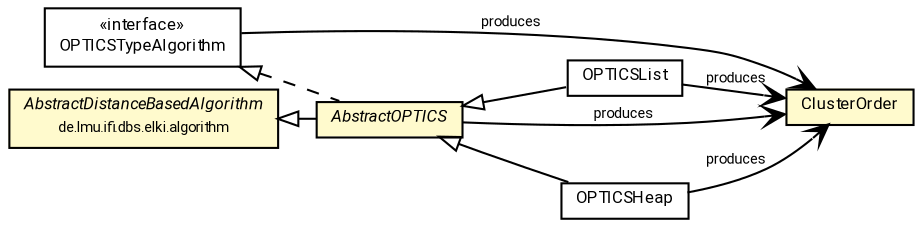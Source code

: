 #!/usr/local/bin/dot
#
# Class diagram 
# Generated by UMLGraph version R5_7_2-60-g0e99a6 (http://www.spinellis.gr/umlgraph/)
#

digraph G {
	graph [fontnames="svg"]
	edge [fontname="Roboto",fontsize=7,labelfontname="Roboto",labelfontsize=7,color="black"];
	node [fontname="Roboto",fontcolor="black",fontsize=8,shape=plaintext,margin=0,width=0,height=0];
	nodesep=0.15;
	ranksep=0.25;
	rankdir=LR;
	// de.lmu.ifi.dbs.elki.algorithm.clustering.optics.OPTICSList<O>
	c1205419 [label=<<table title="de.lmu.ifi.dbs.elki.algorithm.clustering.optics.OPTICSList" border="0" cellborder="1" cellspacing="0" cellpadding="2" href="OPTICSList.html" target="_parent">
		<tr><td><table border="0" cellspacing="0" cellpadding="1">
		<tr><td align="center" balign="center"> <font face="Roboto">OPTICSList</font> </td></tr>
		</table></td></tr>
		</table>>, URL="OPTICSList.html"];
	// de.lmu.ifi.dbs.elki.algorithm.clustering.optics.ClusterOrder
	c1205425 [label=<<table title="de.lmu.ifi.dbs.elki.algorithm.clustering.optics.ClusterOrder" border="0" cellborder="1" cellspacing="0" cellpadding="2" bgcolor="LemonChiffon" href="ClusterOrder.html" target="_parent">
		<tr><td><table border="0" cellspacing="0" cellpadding="1">
		<tr><td align="center" balign="center"> <font face="Roboto">ClusterOrder</font> </td></tr>
		</table></td></tr>
		</table>>, URL="ClusterOrder.html"];
	// de.lmu.ifi.dbs.elki.algorithm.clustering.optics.AbstractOPTICS<O>
	c1205426 [label=<<table title="de.lmu.ifi.dbs.elki.algorithm.clustering.optics.AbstractOPTICS" border="0" cellborder="1" cellspacing="0" cellpadding="2" bgcolor="lemonChiffon" href="AbstractOPTICS.html" target="_parent">
		<tr><td><table border="0" cellspacing="0" cellpadding="1">
		<tr><td align="center" balign="center"> <font face="Roboto"><i>AbstractOPTICS</i></font> </td></tr>
		</table></td></tr>
		</table>>, URL="AbstractOPTICS.html"];
	// de.lmu.ifi.dbs.elki.algorithm.clustering.optics.OPTICSTypeAlgorithm
	c1205428 [label=<<table title="de.lmu.ifi.dbs.elki.algorithm.clustering.optics.OPTICSTypeAlgorithm" border="0" cellborder="1" cellspacing="0" cellpadding="2" href="OPTICSTypeAlgorithm.html" target="_parent">
		<tr><td><table border="0" cellspacing="0" cellpadding="1">
		<tr><td align="center" balign="center"> &#171;interface&#187; </td></tr>
		<tr><td align="center" balign="center"> <font face="Roboto">OPTICSTypeAlgorithm</font> </td></tr>
		</table></td></tr>
		</table>>, URL="OPTICSTypeAlgorithm.html"];
	// de.lmu.ifi.dbs.elki.algorithm.clustering.optics.OPTICSHeap<O>
	c1205437 [label=<<table title="de.lmu.ifi.dbs.elki.algorithm.clustering.optics.OPTICSHeap" border="0" cellborder="1" cellspacing="0" cellpadding="2" href="OPTICSHeap.html" target="_parent">
		<tr><td><table border="0" cellspacing="0" cellpadding="1">
		<tr><td align="center" balign="center"> <font face="Roboto">OPTICSHeap</font> </td></tr>
		</table></td></tr>
		</table>>, URL="OPTICSHeap.html"];
	// de.lmu.ifi.dbs.elki.algorithm.AbstractDistanceBasedAlgorithm<O, R extends de.lmu.ifi.dbs.elki.result.Result>
	c1205759 [label=<<table title="de.lmu.ifi.dbs.elki.algorithm.AbstractDistanceBasedAlgorithm" border="0" cellborder="1" cellspacing="0" cellpadding="2" bgcolor="LemonChiffon" href="../../AbstractDistanceBasedAlgorithm.html" target="_parent">
		<tr><td><table border="0" cellspacing="0" cellpadding="1">
		<tr><td align="center" balign="center"> <font face="Roboto"><i>AbstractDistanceBasedAlgorithm</i></font> </td></tr>
		<tr><td align="center" balign="center"> <font face="Roboto" point-size="7.0">de.lmu.ifi.dbs.elki.algorithm</font> </td></tr>
		</table></td></tr>
		</table>>, URL="../../AbstractDistanceBasedAlgorithm.html"];
	// de.lmu.ifi.dbs.elki.algorithm.clustering.optics.OPTICSList<O> extends de.lmu.ifi.dbs.elki.algorithm.clustering.optics.AbstractOPTICS<O>
	c1205426 -> c1205419 [arrowtail=empty,dir=back,weight=10];
	// de.lmu.ifi.dbs.elki.algorithm.clustering.optics.OPTICSList<O> navassoc de.lmu.ifi.dbs.elki.algorithm.clustering.optics.ClusterOrder
	c1205419 -> c1205425 [arrowhead=open,weight=1,label="produces"];
	// de.lmu.ifi.dbs.elki.algorithm.clustering.optics.AbstractOPTICS<O> extends de.lmu.ifi.dbs.elki.algorithm.AbstractDistanceBasedAlgorithm<O, R extends de.lmu.ifi.dbs.elki.result.Result>
	c1205759 -> c1205426 [arrowtail=empty,dir=back,weight=10];
	// de.lmu.ifi.dbs.elki.algorithm.clustering.optics.AbstractOPTICS<O> implements de.lmu.ifi.dbs.elki.algorithm.clustering.optics.OPTICSTypeAlgorithm
	c1205428 -> c1205426 [arrowtail=empty,style=dashed,dir=back,weight=9];
	// de.lmu.ifi.dbs.elki.algorithm.clustering.optics.AbstractOPTICS<O> navassoc de.lmu.ifi.dbs.elki.algorithm.clustering.optics.ClusterOrder
	c1205426 -> c1205425 [arrowhead=open,weight=1,label="produces"];
	// de.lmu.ifi.dbs.elki.algorithm.clustering.optics.OPTICSTypeAlgorithm navassoc de.lmu.ifi.dbs.elki.algorithm.clustering.optics.ClusterOrder
	c1205428 -> c1205425 [arrowhead=open,weight=1,label="produces"];
	// de.lmu.ifi.dbs.elki.algorithm.clustering.optics.OPTICSHeap<O> extends de.lmu.ifi.dbs.elki.algorithm.clustering.optics.AbstractOPTICS<O>
	c1205426 -> c1205437 [arrowtail=empty,dir=back,weight=10];
	// de.lmu.ifi.dbs.elki.algorithm.clustering.optics.OPTICSHeap<O> navassoc de.lmu.ifi.dbs.elki.algorithm.clustering.optics.ClusterOrder
	c1205437 -> c1205425 [arrowhead=open,weight=1,label="produces"];
}

